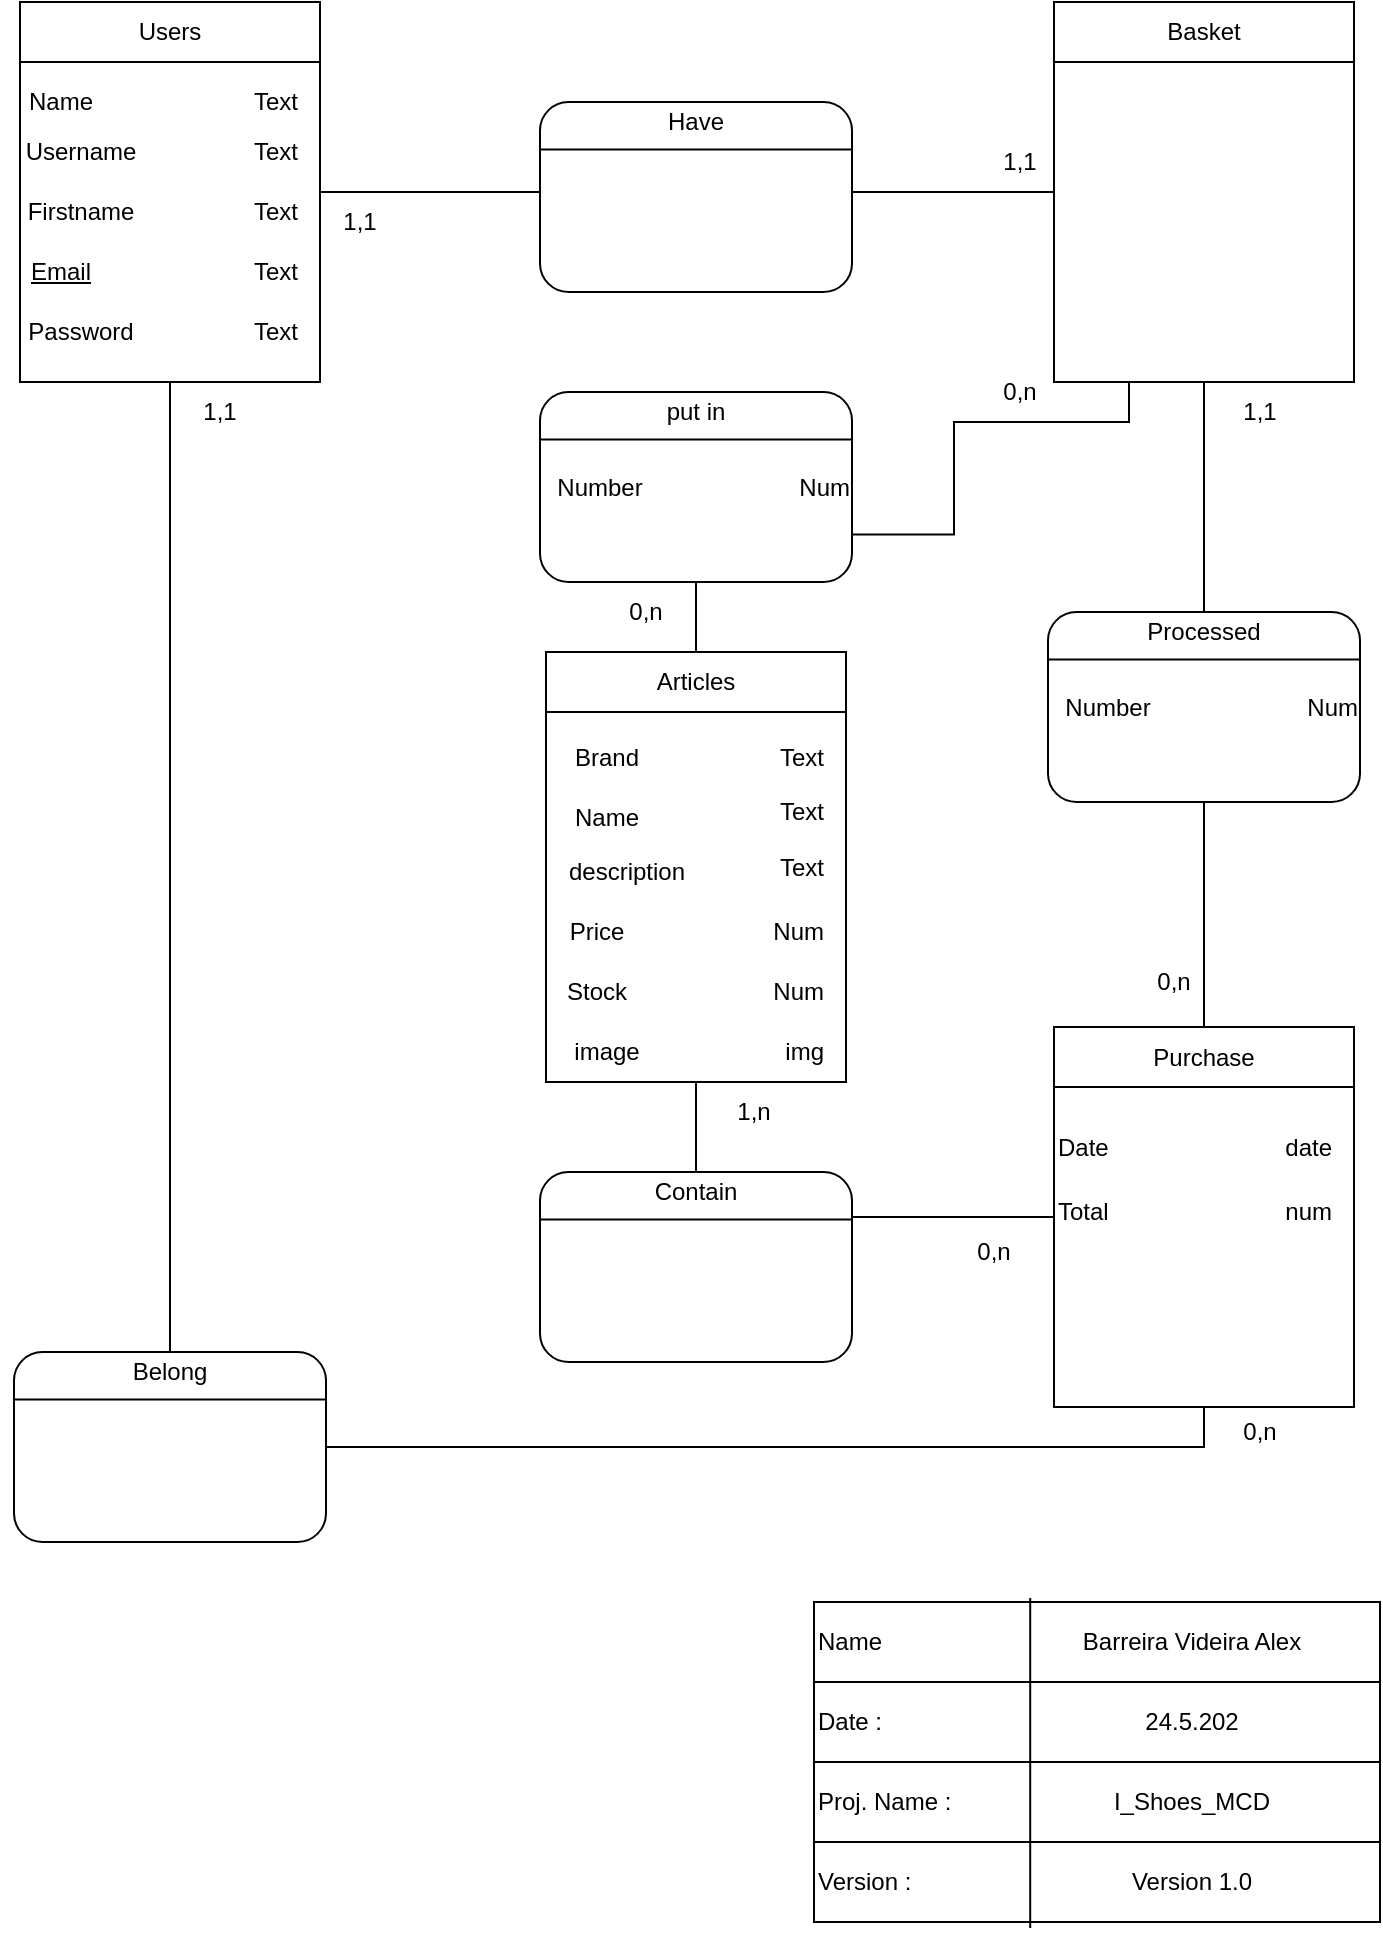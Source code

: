 <mxfile version="20.8.16" type="device"><diagram name="Page-1" id="XpHJIR0oLDDG0xpkSeUy"><mxGraphModel dx="712" dy="875" grid="1" gridSize="10" guides="1" tooltips="1" connect="1" arrows="1" fold="1" page="1" pageScale="1" pageWidth="827" pageHeight="1169" math="0" shadow="0"><root><mxCell id="0"/><mxCell id="1" parent="0"/><mxCell id="dbjlat6U7PkjF4vKbu_4-1" style="edgeStyle=orthogonalEdgeStyle;rounded=0;orthogonalLoop=1;jettySize=auto;html=1;exitX=1;exitY=0.5;exitDx=0;exitDy=0;entryX=0;entryY=0.5;entryDx=0;entryDy=0;endArrow=none;endFill=0;" parent="1" source="AjFPS5i6nxes1OYK5mUs-1" target="AjFPS5i6nxes1OYK5mUs-28" edge="1"><mxGeometry relative="1" as="geometry"/></mxCell><mxCell id="cKJq0aKuigdgB9i65HwU-47" style="edgeStyle=orthogonalEdgeStyle;rounded=0;orthogonalLoop=1;jettySize=auto;html=1;exitX=0.5;exitY=1;exitDx=0;exitDy=0;entryX=0.5;entryY=1;entryDx=0;entryDy=0;endArrow=none;endFill=0;" parent="1" source="AjFPS5i6nxes1OYK5mUs-1" target="cKJq0aKuigdgB9i65HwU-29" edge="1"><mxGeometry relative="1" as="geometry"/></mxCell><mxCell id="AjFPS5i6nxes1OYK5mUs-1" value="" style="rounded=0;whiteSpace=wrap;html=1;" parent="1" vertex="1"><mxGeometry x="40" y="110" width="150" height="190" as="geometry"/></mxCell><mxCell id="AjFPS5i6nxes1OYK5mUs-2" value="Users" style="rounded=0;whiteSpace=wrap;html=1;" parent="1" vertex="1"><mxGeometry x="40" y="110" width="150" height="30" as="geometry"/></mxCell><mxCell id="AjFPS5i6nxes1OYK5mUs-3" value="Name" style="text;html=1;align=center;verticalAlign=middle;resizable=0;points=[];autosize=1;strokeColor=none;fillColor=none;" parent="1" vertex="1"><mxGeometry x="30" y="145" width="60" height="30" as="geometry"/></mxCell><mxCell id="AjFPS5i6nxes1OYK5mUs-4" value="Username" style="text;html=1;align=center;verticalAlign=middle;resizable=0;points=[];autosize=1;strokeColor=none;fillColor=none;" parent="1" vertex="1"><mxGeometry x="30" y="170" width="80" height="30" as="geometry"/></mxCell><mxCell id="AjFPS5i6nxes1OYK5mUs-5" value="Firstname" style="text;html=1;align=center;verticalAlign=middle;resizable=0;points=[];autosize=1;strokeColor=none;fillColor=none;" parent="1" vertex="1"><mxGeometry x="30" y="200" width="80" height="30" as="geometry"/></mxCell><mxCell id="AjFPS5i6nxes1OYK5mUs-6" value="Email" style="text;html=1;align=center;verticalAlign=middle;resizable=0;points=[];autosize=1;strokeColor=none;fillColor=none;fontStyle=4" parent="1" vertex="1"><mxGeometry x="35" y="230" width="50" height="30" as="geometry"/></mxCell><mxCell id="AjFPS5i6nxes1OYK5mUs-7" value="Password" style="text;html=1;align=center;verticalAlign=middle;resizable=0;points=[];autosize=1;strokeColor=none;fillColor=none;" parent="1" vertex="1"><mxGeometry x="30" y="260" width="80" height="30" as="geometry"/></mxCell><mxCell id="AjFPS5i6nxes1OYK5mUs-8" value="Text" style="text;html=1;align=right;verticalAlign=middle;resizable=0;points=[];autosize=1;strokeColor=none;fillColor=none;" parent="1" vertex="1"><mxGeometry x="130" y="145" width="50" height="30" as="geometry"/></mxCell><mxCell id="AjFPS5i6nxes1OYK5mUs-9" value="Text" style="text;html=1;align=right;verticalAlign=middle;resizable=0;points=[];autosize=1;strokeColor=none;fillColor=none;" parent="1" vertex="1"><mxGeometry x="130" y="170" width="50" height="30" as="geometry"/></mxCell><mxCell id="AjFPS5i6nxes1OYK5mUs-10" value="Text" style="text;html=1;align=right;verticalAlign=middle;resizable=0;points=[];autosize=1;strokeColor=none;fillColor=none;" parent="1" vertex="1"><mxGeometry x="130" y="200" width="50" height="30" as="geometry"/></mxCell><mxCell id="AjFPS5i6nxes1OYK5mUs-11" value="Text" style="text;html=1;align=right;verticalAlign=middle;resizable=0;points=[];autosize=1;strokeColor=none;fillColor=none;" parent="1" vertex="1"><mxGeometry x="130" y="230" width="50" height="30" as="geometry"/></mxCell><mxCell id="AjFPS5i6nxes1OYK5mUs-12" value="Text" style="text;html=1;align=right;verticalAlign=middle;resizable=0;points=[];autosize=1;strokeColor=none;fillColor=none;" parent="1" vertex="1"><mxGeometry x="130" y="260" width="50" height="30" as="geometry"/></mxCell><mxCell id="cKJq0aKuigdgB9i65HwU-46" style="edgeStyle=orthogonalEdgeStyle;rounded=0;orthogonalLoop=1;jettySize=auto;html=1;exitX=0.5;exitY=1;exitDx=0;exitDy=0;entryX=0;entryY=0.5;entryDx=0;entryDy=0;endArrow=none;endFill=0;" parent="1" source="AjFPS5i6nxes1OYK5mUs-13" target="cKJq0aKuigdgB9i65HwU-29" edge="1"><mxGeometry relative="1" as="geometry"/></mxCell><mxCell id="AjFPS5i6nxes1OYK5mUs-13" value="" style="rounded=0;whiteSpace=wrap;html=1;" parent="1" vertex="1"><mxGeometry x="303" y="435" width="150" height="215" as="geometry"/></mxCell><mxCell id="AjFPS5i6nxes1OYK5mUs-14" value="Articles" style="rounded=0;whiteSpace=wrap;html=1;" parent="1" vertex="1"><mxGeometry x="303" y="435" width="150" height="30" as="geometry"/></mxCell><mxCell id="AjFPS5i6nxes1OYK5mUs-16" value="Name" style="text;html=1;align=center;verticalAlign=middle;resizable=0;points=[];autosize=1;strokeColor=none;fillColor=none;fontStyle=0" parent="1" vertex="1"><mxGeometry x="303" y="502.5" width="60" height="30" as="geometry"/></mxCell><mxCell id="AjFPS5i6nxes1OYK5mUs-17" value="description" style="text;html=1;align=center;verticalAlign=middle;resizable=0;points=[];autosize=1;strokeColor=none;fillColor=none;" parent="1" vertex="1"><mxGeometry x="303" y="530" width="80" height="30" as="geometry"/></mxCell><mxCell id="AjFPS5i6nxes1OYK5mUs-18" value="Price" style="text;html=1;align=center;verticalAlign=middle;resizable=0;points=[];autosize=1;strokeColor=none;fillColor=none;" parent="1" vertex="1"><mxGeometry x="303" y="560" width="50" height="30" as="geometry"/></mxCell><mxCell id="AjFPS5i6nxes1OYK5mUs-19" value="Stock" style="text;html=1;align=center;verticalAlign=middle;resizable=0;points=[];autosize=1;strokeColor=none;fillColor=none;" parent="1" vertex="1"><mxGeometry x="303" y="590" width="50" height="30" as="geometry"/></mxCell><mxCell id="AjFPS5i6nxes1OYK5mUs-21" value="Text" style="text;html=1;align=right;verticalAlign=middle;resizable=0;points=[];autosize=1;strokeColor=none;fillColor=none;" parent="1" vertex="1"><mxGeometry x="393" y="500" width="50" height="30" as="geometry"/></mxCell><mxCell id="AjFPS5i6nxes1OYK5mUs-22" value="Text" style="text;html=1;align=right;verticalAlign=middle;resizable=0;points=[];autosize=1;strokeColor=none;fillColor=none;" parent="1" vertex="1"><mxGeometry x="393" y="527.5" width="50" height="30" as="geometry"/></mxCell><mxCell id="AjFPS5i6nxes1OYK5mUs-23" value="Num" style="text;html=1;align=right;verticalAlign=middle;resizable=0;points=[];autosize=1;strokeColor=none;fillColor=none;" parent="1" vertex="1"><mxGeometry x="393" y="560" width="50" height="30" as="geometry"/></mxCell><mxCell id="AjFPS5i6nxes1OYK5mUs-24" value="Num" style="text;html=1;align=right;verticalAlign=middle;resizable=0;points=[];autosize=1;strokeColor=none;fillColor=none;" parent="1" vertex="1"><mxGeometry x="393" y="590" width="50" height="30" as="geometry"/></mxCell><mxCell id="AjFPS5i6nxes1OYK5mUs-26" value="image" style="text;html=1;align=center;verticalAlign=middle;resizable=0;points=[];autosize=1;strokeColor=none;fillColor=none;" parent="1" vertex="1"><mxGeometry x="303" y="620" width="60" height="30" as="geometry"/></mxCell><mxCell id="AjFPS5i6nxes1OYK5mUs-27" value="img" style="text;html=1;align=right;verticalAlign=middle;resizable=0;points=[];autosize=1;strokeColor=none;fillColor=none;" parent="1" vertex="1"><mxGeometry x="403" y="620" width="40" height="30" as="geometry"/></mxCell><mxCell id="cKJq0aKuigdgB9i65HwU-35" style="edgeStyle=orthogonalEdgeStyle;rounded=0;orthogonalLoop=1;jettySize=auto;html=1;exitX=0.5;exitY=1;exitDx=0;exitDy=0;entryX=0.5;entryY=0;entryDx=0;entryDy=0;endArrow=none;endFill=0;" parent="1" source="AjFPS5i6nxes1OYK5mUs-28" target="cKJq0aKuigdgB9i65HwU-30" edge="1"><mxGeometry relative="1" as="geometry"/></mxCell><mxCell id="cKJq0aKuigdgB9i65HwU-45" style="edgeStyle=orthogonalEdgeStyle;rounded=0;orthogonalLoop=1;jettySize=auto;html=1;exitX=0.25;exitY=1;exitDx=0;exitDy=0;entryX=1;entryY=0.75;entryDx=0;entryDy=0;endArrow=none;endFill=0;" parent="1" source="AjFPS5i6nxes1OYK5mUs-28" target="AjFPS5i6nxes1OYK5mUs-47" edge="1"><mxGeometry relative="1" as="geometry"><Array as="points"><mxPoint x="595" y="320"/><mxPoint x="507" y="320"/><mxPoint x="507" y="376"/></Array></mxGeometry></mxCell><mxCell id="AjFPS5i6nxes1OYK5mUs-28" value="" style="rounded=0;whiteSpace=wrap;html=1;" parent="1" vertex="1"><mxGeometry x="557" y="110" width="150" height="190" as="geometry"/></mxCell><mxCell id="AjFPS5i6nxes1OYK5mUs-29" value="Basket" style="rounded=0;whiteSpace=wrap;html=1;" parent="1" vertex="1"><mxGeometry x="557" y="110" width="150" height="30" as="geometry"/></mxCell><mxCell id="AjFPS5i6nxes1OYK5mUs-47" value="" style="rounded=1;whiteSpace=wrap;html=1;direction=east;" parent="1" vertex="1"><mxGeometry x="300" y="305" width="156" height="95" as="geometry"/></mxCell><mxCell id="AjFPS5i6nxes1OYK5mUs-48" value="" style="endArrow=none;html=1;rounded=0;exitX=0;exitY=0.25;exitDx=0;exitDy=0;entryX=1;entryY=0.25;entryDx=0;entryDy=0;" parent="1" source="AjFPS5i6nxes1OYK5mUs-47" target="AjFPS5i6nxes1OYK5mUs-47" edge="1"><mxGeometry width="50" height="50" relative="1" as="geometry"><mxPoint x="380" y="507.5" as="sourcePoint"/><mxPoint x="430" y="457.5" as="targetPoint"/></mxGeometry></mxCell><mxCell id="AjFPS5i6nxes1OYK5mUs-49" value="" style="endArrow=none;html=1;rounded=0;exitX=0.5;exitY=0;exitDx=0;exitDy=0;entryX=0.5;entryY=1;entryDx=0;entryDy=0;" parent="1" source="AjFPS5i6nxes1OYK5mUs-14" target="AjFPS5i6nxes1OYK5mUs-47" edge="1"><mxGeometry width="50" height="50" relative="1" as="geometry"><mxPoint x="420" y="700" as="sourcePoint"/><mxPoint x="463" y="440" as="targetPoint"/></mxGeometry></mxCell><mxCell id="AjFPS5i6nxes1OYK5mUs-50" value="put in" style="text;html=1;strokeColor=none;fillColor=none;align=center;verticalAlign=middle;whiteSpace=wrap;rounded=0;" parent="1" vertex="1"><mxGeometry x="348" y="300" width="60" height="30" as="geometry"/></mxCell><mxCell id="dbjlat6U7PkjF4vKbu_4-2" value="" style="rounded=1;whiteSpace=wrap;html=1;direction=east;" parent="1" vertex="1"><mxGeometry x="300" y="160" width="156" height="95" as="geometry"/></mxCell><mxCell id="dbjlat6U7PkjF4vKbu_4-3" value="" style="endArrow=none;html=1;rounded=0;exitX=0;exitY=0.25;exitDx=0;exitDy=0;entryX=1;entryY=0.25;entryDx=0;entryDy=0;" parent="1" source="dbjlat6U7PkjF4vKbu_4-2" target="dbjlat6U7PkjF4vKbu_4-2" edge="1"><mxGeometry width="50" height="50" relative="1" as="geometry"><mxPoint x="380" y="362.5" as="sourcePoint"/><mxPoint x="430" y="312.5" as="targetPoint"/></mxGeometry></mxCell><mxCell id="dbjlat6U7PkjF4vKbu_4-4" value="Have" style="text;html=1;strokeColor=none;fillColor=none;align=center;verticalAlign=middle;whiteSpace=wrap;rounded=0;" parent="1" vertex="1"><mxGeometry x="348" y="155" width="60" height="30" as="geometry"/></mxCell><mxCell id="dbjlat6U7PkjF4vKbu_4-5" value="1,1" style="text;html=1;strokeColor=none;fillColor=none;align=center;verticalAlign=middle;whiteSpace=wrap;rounded=0;" parent="1" vertex="1"><mxGeometry x="510" y="175" width="60" height="30" as="geometry"/></mxCell><mxCell id="dbjlat6U7PkjF4vKbu_4-9" value="1,1" style="text;html=1;strokeColor=none;fillColor=none;align=center;verticalAlign=middle;whiteSpace=wrap;rounded=0;" parent="1" vertex="1"><mxGeometry x="180" y="205" width="60" height="30" as="geometry"/></mxCell><mxCell id="dbjlat6U7PkjF4vKbu_4-10" value="0,n" style="text;html=1;strokeColor=none;fillColor=none;align=center;verticalAlign=middle;whiteSpace=wrap;rounded=0;" parent="1" vertex="1"><mxGeometry x="510" y="290" width="60" height="30" as="geometry"/></mxCell><mxCell id="dbjlat6U7PkjF4vKbu_4-11" value="0,n" style="text;html=1;strokeColor=none;fillColor=none;align=center;verticalAlign=middle;whiteSpace=wrap;rounded=0;" parent="1" vertex="1"><mxGeometry x="323" y="400" width="60" height="30" as="geometry"/></mxCell><mxCell id="dbjlat6U7PkjF4vKbu_4-12" value="Name" style="rounded=0;whiteSpace=wrap;html=1;align=left;" parent="1" vertex="1"><mxGeometry x="437" y="910" width="283" height="40" as="geometry"/></mxCell><mxCell id="dbjlat6U7PkjF4vKbu_4-13" value="Date :" style="rounded=0;whiteSpace=wrap;html=1;align=left;" parent="1" vertex="1"><mxGeometry x="437" y="950" width="283" height="40" as="geometry"/></mxCell><mxCell id="dbjlat6U7PkjF4vKbu_4-14" value="Proj. Name :" style="rounded=0;whiteSpace=wrap;html=1;align=left;" parent="1" vertex="1"><mxGeometry x="437" y="990" width="283" height="40" as="geometry"/></mxCell><mxCell id="dbjlat6U7PkjF4vKbu_4-15" value="Version :" style="rounded=0;whiteSpace=wrap;html=1;align=left;" parent="1" vertex="1"><mxGeometry x="437" y="1030" width="283" height="40" as="geometry"/></mxCell><mxCell id="dbjlat6U7PkjF4vKbu_4-16" value="" style="endArrow=none;html=1;rounded=0;exitX=0.382;exitY=1.075;exitDx=0;exitDy=0;entryX=0.382;entryY=-0.05;entryDx=0;entryDy=0;entryPerimeter=0;exitPerimeter=0;" parent="1" source="dbjlat6U7PkjF4vKbu_4-15" target="dbjlat6U7PkjF4vKbu_4-12" edge="1"><mxGeometry width="50" height="50" relative="1" as="geometry"><mxPoint x="470" y="760" as="sourcePoint"/><mxPoint x="520" y="710" as="targetPoint"/></mxGeometry></mxCell><mxCell id="dbjlat6U7PkjF4vKbu_4-17" value="Barreira Videira Alex" style="text;html=1;strokeColor=none;fillColor=none;align=center;verticalAlign=middle;whiteSpace=wrap;rounded=0;" parent="1" vertex="1"><mxGeometry x="542" y="915" width="168" height="30" as="geometry"/></mxCell><mxCell id="dbjlat6U7PkjF4vKbu_4-18" value="24.5.202" style="text;html=1;strokeColor=none;fillColor=none;align=center;verticalAlign=middle;whiteSpace=wrap;rounded=0;" parent="1" vertex="1"><mxGeometry x="542" y="955" width="168" height="30" as="geometry"/></mxCell><mxCell id="dbjlat6U7PkjF4vKbu_4-19" value="I_Shoes_MCD" style="text;html=1;strokeColor=none;fillColor=none;align=center;verticalAlign=middle;whiteSpace=wrap;rounded=0;" parent="1" vertex="1"><mxGeometry x="542" y="995" width="168" height="30" as="geometry"/></mxCell><mxCell id="dbjlat6U7PkjF4vKbu_4-20" value="Version 1.0" style="text;html=1;strokeColor=none;fillColor=none;align=center;verticalAlign=middle;whiteSpace=wrap;rounded=0;" parent="1" vertex="1"><mxGeometry x="542" y="1035" width="168" height="30" as="geometry"/></mxCell><mxCell id="cKJq0aKuigdgB9i65HwU-16" value="Number" style="text;html=1;strokeColor=none;fillColor=none;align=center;verticalAlign=middle;whiteSpace=wrap;rounded=0;" parent="1" vertex="1"><mxGeometry x="300" y="337.5" width="60" height="30" as="geometry"/></mxCell><mxCell id="cKJq0aKuigdgB9i65HwU-21" value="Num" style="text;html=1;align=right;verticalAlign=middle;resizable=0;points=[];autosize=1;strokeColor=none;fillColor=none;" parent="1" vertex="1"><mxGeometry x="406" y="337.5" width="50" height="30" as="geometry"/></mxCell><mxCell id="cKJq0aKuigdgB9i65HwU-29" value="" style="rounded=0;whiteSpace=wrap;html=1;" parent="1" vertex="1"><mxGeometry x="557" y="622.5" width="150" height="190" as="geometry"/></mxCell><mxCell id="cKJq0aKuigdgB9i65HwU-30" value="Purchase" style="rounded=0;whiteSpace=wrap;html=1;" parent="1" vertex="1"><mxGeometry x="557" y="622.5" width="150" height="30" as="geometry"/></mxCell><mxCell id="cKJq0aKuigdgB9i65HwU-31" value="date" style="text;html=1;align=right;verticalAlign=middle;resizable=0;points=[];autosize=1;strokeColor=none;fillColor=none;" parent="1" vertex="1"><mxGeometry x="647" y="667.5" width="50" height="30" as="geometry"/></mxCell><mxCell id="cKJq0aKuigdgB9i65HwU-32" value="Date" style="text;html=1;align=left;verticalAlign=middle;resizable=0;points=[];autosize=1;strokeColor=none;fillColor=none;" parent="1" vertex="1"><mxGeometry x="557" y="667.5" width="50" height="30" as="geometry"/></mxCell><mxCell id="cKJq0aKuigdgB9i65HwU-33" value="Total" style="text;html=1;align=left;verticalAlign=middle;resizable=0;points=[];autosize=1;strokeColor=none;fillColor=none;" parent="1" vertex="1"><mxGeometry x="557" y="700" width="50" height="30" as="geometry"/></mxCell><mxCell id="cKJq0aKuigdgB9i65HwU-34" value="num" style="text;html=1;align=right;verticalAlign=middle;resizable=0;points=[];autosize=1;strokeColor=none;fillColor=none;" parent="1" vertex="1"><mxGeometry x="647" y="700" width="50" height="30" as="geometry"/></mxCell><mxCell id="cKJq0aKuigdgB9i65HwU-37" value="" style="rounded=1;whiteSpace=wrap;html=1;direction=east;" parent="1" vertex="1"><mxGeometry x="554" y="415" width="156" height="95" as="geometry"/></mxCell><mxCell id="cKJq0aKuigdgB9i65HwU-38" value="" style="endArrow=none;html=1;rounded=0;exitX=0;exitY=0.25;exitDx=0;exitDy=0;entryX=1;entryY=0.25;entryDx=0;entryDy=0;" parent="1" source="cKJq0aKuigdgB9i65HwU-37" target="cKJq0aKuigdgB9i65HwU-37" edge="1"><mxGeometry width="50" height="50" relative="1" as="geometry"><mxPoint x="634" y="617.5" as="sourcePoint"/><mxPoint x="684" y="567.5" as="targetPoint"/></mxGeometry></mxCell><mxCell id="cKJq0aKuigdgB9i65HwU-39" value="Processed" style="text;html=1;strokeColor=none;fillColor=none;align=center;verticalAlign=middle;whiteSpace=wrap;rounded=0;" parent="1" vertex="1"><mxGeometry x="602" y="410" width="60" height="30" as="geometry"/></mxCell><mxCell id="cKJq0aKuigdgB9i65HwU-40" value="Number" style="text;html=1;strokeColor=none;fillColor=none;align=center;verticalAlign=middle;whiteSpace=wrap;rounded=0;" parent="1" vertex="1"><mxGeometry x="554" y="447.5" width="60" height="30" as="geometry"/></mxCell><mxCell id="cKJq0aKuigdgB9i65HwU-41" value="Num" style="text;html=1;align=right;verticalAlign=middle;resizable=0;points=[];autosize=1;strokeColor=none;fillColor=none;" parent="1" vertex="1"><mxGeometry x="660" y="447.5" width="50" height="30" as="geometry"/></mxCell><mxCell id="cKJq0aKuigdgB9i65HwU-42" value="1,1" style="text;html=1;strokeColor=none;fillColor=none;align=center;verticalAlign=middle;whiteSpace=wrap;rounded=0;" parent="1" vertex="1"><mxGeometry x="630" y="300" width="60" height="30" as="geometry"/></mxCell><mxCell id="cKJq0aKuigdgB9i65HwU-43" value="0,n" style="text;html=1;strokeColor=none;fillColor=none;align=center;verticalAlign=middle;whiteSpace=wrap;rounded=0;" parent="1" vertex="1"><mxGeometry x="587" y="585" width="60" height="30" as="geometry"/></mxCell><mxCell id="cKJq0aKuigdgB9i65HwU-48" value="" style="rounded=1;whiteSpace=wrap;html=1;direction=east;" parent="1" vertex="1"><mxGeometry x="300" y="695" width="156" height="95" as="geometry"/></mxCell><mxCell id="cKJq0aKuigdgB9i65HwU-49" value="" style="endArrow=none;html=1;rounded=0;exitX=0;exitY=0.25;exitDx=0;exitDy=0;entryX=1;entryY=0.25;entryDx=0;entryDy=0;" parent="1" source="cKJq0aKuigdgB9i65HwU-48" target="cKJq0aKuigdgB9i65HwU-48" edge="1"><mxGeometry width="50" height="50" relative="1" as="geometry"><mxPoint x="380" y="897.5" as="sourcePoint"/><mxPoint x="430" y="847.5" as="targetPoint"/></mxGeometry></mxCell><mxCell id="cKJq0aKuigdgB9i65HwU-50" value="Contain" style="text;html=1;strokeColor=none;fillColor=none;align=center;verticalAlign=middle;whiteSpace=wrap;rounded=0;" parent="1" vertex="1"><mxGeometry x="348" y="690" width="60" height="30" as="geometry"/></mxCell><mxCell id="cKJq0aKuigdgB9i65HwU-53" value="" style="rounded=1;whiteSpace=wrap;html=1;direction=east;" parent="1" vertex="1"><mxGeometry x="37" y="785" width="156" height="95" as="geometry"/></mxCell><mxCell id="cKJq0aKuigdgB9i65HwU-54" value="" style="endArrow=none;html=1;rounded=0;exitX=0;exitY=0.25;exitDx=0;exitDy=0;entryX=1;entryY=0.25;entryDx=0;entryDy=0;" parent="1" source="cKJq0aKuigdgB9i65HwU-53" target="cKJq0aKuigdgB9i65HwU-53" edge="1"><mxGeometry width="50" height="50" relative="1" as="geometry"><mxPoint x="117" y="987.5" as="sourcePoint"/><mxPoint x="167" y="937.5" as="targetPoint"/></mxGeometry></mxCell><mxCell id="cKJq0aKuigdgB9i65HwU-55" value="Belong" style="text;html=1;strokeColor=none;fillColor=none;align=center;verticalAlign=middle;whiteSpace=wrap;rounded=0;" parent="1" vertex="1"><mxGeometry x="85" y="780" width="60" height="30" as="geometry"/></mxCell><mxCell id="cKJq0aKuigdgB9i65HwU-56" value="1,n" style="text;html=1;strokeColor=none;fillColor=none;align=center;verticalAlign=middle;whiteSpace=wrap;rounded=0;" parent="1" vertex="1"><mxGeometry x="377" y="650" width="60" height="30" as="geometry"/></mxCell><mxCell id="cKJq0aKuigdgB9i65HwU-57" value="0,n" style="text;html=1;strokeColor=none;fillColor=none;align=center;verticalAlign=middle;whiteSpace=wrap;rounded=0;" parent="1" vertex="1"><mxGeometry x="497" y="720" width="60" height="30" as="geometry"/></mxCell><mxCell id="cKJq0aKuigdgB9i65HwU-58" value="1,1" style="text;html=1;strokeColor=none;fillColor=none;align=center;verticalAlign=middle;whiteSpace=wrap;rounded=0;" parent="1" vertex="1"><mxGeometry x="110" y="300" width="60" height="30" as="geometry"/></mxCell><mxCell id="cKJq0aKuigdgB9i65HwU-59" value="0,n" style="text;html=1;strokeColor=none;fillColor=none;align=center;verticalAlign=middle;whiteSpace=wrap;rounded=0;" parent="1" vertex="1"><mxGeometry x="630" y="810" width="60" height="30" as="geometry"/></mxCell><mxCell id="GxAXNo3GkCCVvPqGTxAg-1" value="Brand" style="text;html=1;align=center;verticalAlign=middle;resizable=0;points=[];autosize=1;strokeColor=none;fillColor=none;fontStyle=0" vertex="1" parent="1"><mxGeometry x="303" y="472.5" width="60" height="30" as="geometry"/></mxCell><mxCell id="GxAXNo3GkCCVvPqGTxAg-2" value="Text" style="text;html=1;align=right;verticalAlign=middle;resizable=0;points=[];autosize=1;strokeColor=none;fillColor=none;" vertex="1" parent="1"><mxGeometry x="393" y="472.5" width="50" height="30" as="geometry"/></mxCell></root></mxGraphModel></diagram></mxfile>